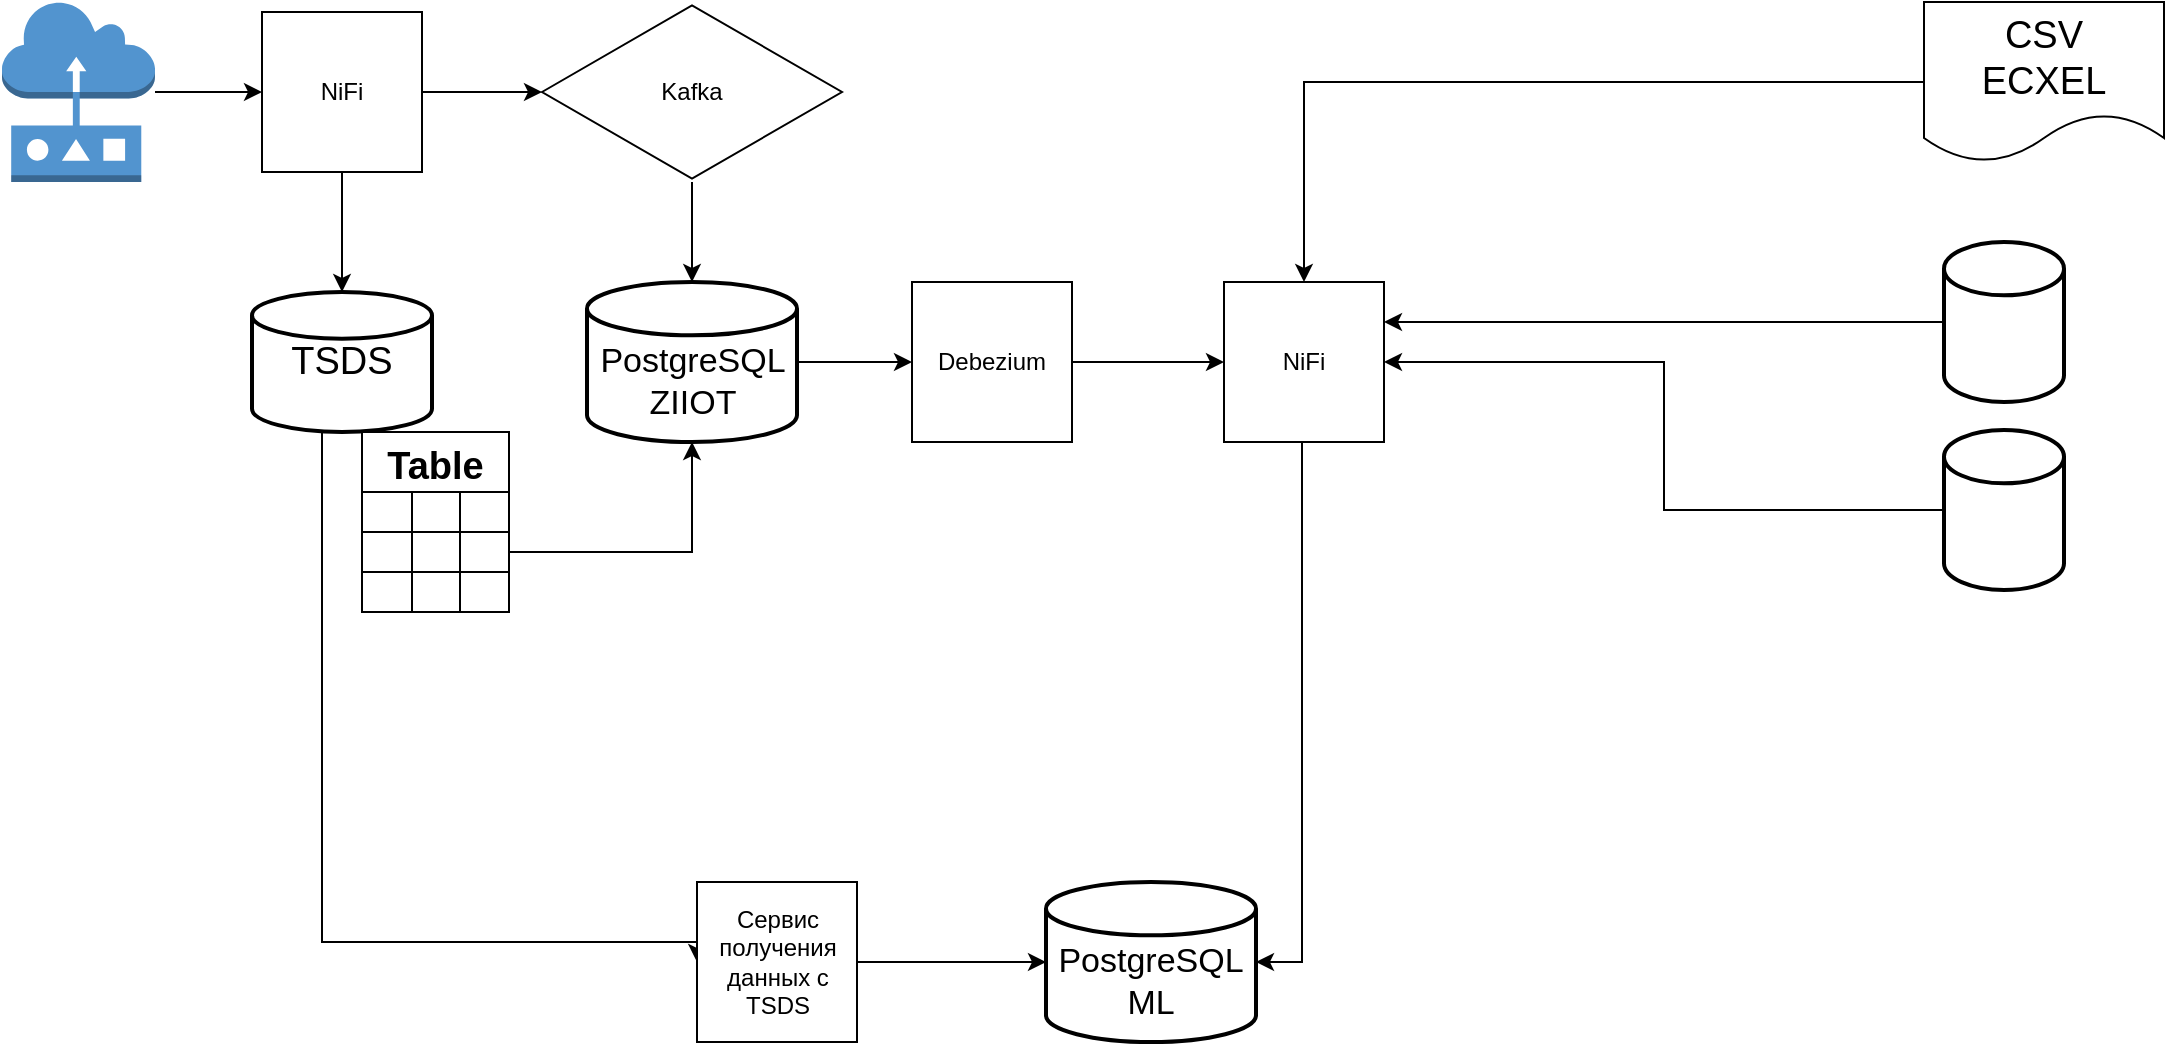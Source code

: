 <mxfile version="15.4.3" type="github">
  <diagram id="XlBaXxhaX6xUg6gyn7Lo" name="Page-1">
    <mxGraphModel dx="1422" dy="762" grid="1" gridSize="10" guides="1" tooltips="1" connect="1" arrows="1" fold="1" page="1" pageScale="1" pageWidth="1169" pageHeight="827" math="0" shadow="0">
      <root>
        <mxCell id="0" />
        <mxCell id="1" parent="0" />
        <mxCell id="Dnweh7n7x4PMdtWyUhxP-36" style="edgeStyle=orthogonalEdgeStyle;rounded=0;orthogonalLoop=1;jettySize=auto;html=1;fontSize=19;entryX=0;entryY=0.5;entryDx=0;entryDy=0;" edge="1" parent="1" source="Dnweh7n7x4PMdtWyUhxP-1" target="Dnweh7n7x4PMdtWyUhxP-34">
          <mxGeometry relative="1" as="geometry">
            <mxPoint x="370" y="520" as="targetPoint" />
            <Array as="points">
              <mxPoint x="180" y="630" />
              <mxPoint x="368" y="630" />
            </Array>
          </mxGeometry>
        </mxCell>
        <mxCell id="Dnweh7n7x4PMdtWyUhxP-1" value="TSDS" style="strokeWidth=2;html=1;shape=mxgraph.flowchart.database;whiteSpace=wrap;fontSize=19;" vertex="1" parent="1">
          <mxGeometry x="145" y="305" width="90" height="70" as="geometry" />
        </mxCell>
        <mxCell id="Dnweh7n7x4PMdtWyUhxP-9" style="edgeStyle=orthogonalEdgeStyle;rounded=0;orthogonalLoop=1;jettySize=auto;html=1;" edge="1" parent="1" source="Dnweh7n7x4PMdtWyUhxP-2" target="Dnweh7n7x4PMdtWyUhxP-3">
          <mxGeometry relative="1" as="geometry" />
        </mxCell>
        <mxCell id="Dnweh7n7x4PMdtWyUhxP-17" value="" style="edgeStyle=orthogonalEdgeStyle;rounded=0;orthogonalLoop=1;jettySize=auto;html=1;fontSize=19;" edge="1" parent="1" source="Dnweh7n7x4PMdtWyUhxP-2" target="Dnweh7n7x4PMdtWyUhxP-1">
          <mxGeometry relative="1" as="geometry" />
        </mxCell>
        <mxCell id="Dnweh7n7x4PMdtWyUhxP-2" value="NiFi" style="whiteSpace=wrap;html=1;aspect=fixed;" vertex="1" parent="1">
          <mxGeometry x="150" y="165" width="80" height="80" as="geometry" />
        </mxCell>
        <mxCell id="Dnweh7n7x4PMdtWyUhxP-11" value="" style="edgeStyle=orthogonalEdgeStyle;rounded=0;orthogonalLoop=1;jettySize=auto;html=1;" edge="1" parent="1" source="Dnweh7n7x4PMdtWyUhxP-3" target="Dnweh7n7x4PMdtWyUhxP-13">
          <mxGeometry relative="1" as="geometry" />
        </mxCell>
        <mxCell id="Dnweh7n7x4PMdtWyUhxP-3" value="Kafka" style="html=1;whiteSpace=wrap;aspect=fixed;shape=isoRectangle;" vertex="1" parent="1">
          <mxGeometry x="290" y="160" width="150" height="90" as="geometry" />
        </mxCell>
        <mxCell id="Dnweh7n7x4PMdtWyUhxP-8" style="edgeStyle=orthogonalEdgeStyle;rounded=0;orthogonalLoop=1;jettySize=auto;html=1;" edge="1" parent="1" source="Dnweh7n7x4PMdtWyUhxP-7" target="Dnweh7n7x4PMdtWyUhxP-2">
          <mxGeometry relative="1" as="geometry" />
        </mxCell>
        <mxCell id="Dnweh7n7x4PMdtWyUhxP-7" value="" style="outlineConnect=0;dashed=0;verticalLabelPosition=bottom;verticalAlign=top;align=center;html=1;shape=mxgraph.aws3.sensor;fillColor=#5294CF;gradientColor=none;" vertex="1" parent="1">
          <mxGeometry x="20" y="160" width="76.5" height="90" as="geometry" />
        </mxCell>
        <mxCell id="Dnweh7n7x4PMdtWyUhxP-39" style="edgeStyle=orthogonalEdgeStyle;rounded=0;orthogonalLoop=1;jettySize=auto;html=1;fontSize=19;" edge="1" parent="1" source="Dnweh7n7x4PMdtWyUhxP-10" target="Dnweh7n7x4PMdtWyUhxP-33">
          <mxGeometry relative="1" as="geometry" />
        </mxCell>
        <mxCell id="Dnweh7n7x4PMdtWyUhxP-10" value="Debezium" style="whiteSpace=wrap;html=1;aspect=fixed;" vertex="1" parent="1">
          <mxGeometry x="475" y="300" width="80" height="80" as="geometry" />
        </mxCell>
        <mxCell id="Dnweh7n7x4PMdtWyUhxP-18" value="" style="edgeStyle=orthogonalEdgeStyle;rounded=0;orthogonalLoop=1;jettySize=auto;html=1;fontSize=19;" edge="1" parent="1" source="Dnweh7n7x4PMdtWyUhxP-13" target="Dnweh7n7x4PMdtWyUhxP-10">
          <mxGeometry relative="1" as="geometry" />
        </mxCell>
        <mxCell id="Dnweh7n7x4PMdtWyUhxP-13" value="&lt;br&gt;PostgreSQL ZIIOT" style="strokeWidth=2;html=1;shape=mxgraph.flowchart.database;whiteSpace=wrap;fontSize=17;" vertex="1" parent="1">
          <mxGeometry x="312.5" y="300" width="105" height="80" as="geometry" />
        </mxCell>
        <mxCell id="Dnweh7n7x4PMdtWyUhxP-45" style="edgeStyle=orthogonalEdgeStyle;rounded=0;orthogonalLoop=1;jettySize=auto;html=1;entryX=1;entryY=0.25;entryDx=0;entryDy=0;fontSize=19;" edge="1" parent="1" source="Dnweh7n7x4PMdtWyUhxP-16" target="Dnweh7n7x4PMdtWyUhxP-33">
          <mxGeometry relative="1" as="geometry" />
        </mxCell>
        <mxCell id="Dnweh7n7x4PMdtWyUhxP-16" value="" style="strokeWidth=2;html=1;shape=mxgraph.flowchart.database;whiteSpace=wrap;" vertex="1" parent="1">
          <mxGeometry x="991" y="280" width="60" height="80" as="geometry" />
        </mxCell>
        <mxCell id="Dnweh7n7x4PMdtWyUhxP-19" value="&lt;br&gt;PostgreSQL ML" style="strokeWidth=2;html=1;shape=mxgraph.flowchart.database;whiteSpace=wrap;fontSize=17;" vertex="1" parent="1">
          <mxGeometry x="542" y="600" width="105" height="80" as="geometry" />
        </mxCell>
        <mxCell id="Dnweh7n7x4PMdtWyUhxP-20" value="Table" style="shape=table;startSize=30;container=1;collapsible=0;childLayout=tableLayout;fontStyle=1;align=center;pointerEvents=1;fontSize=19;" vertex="1" parent="1">
          <mxGeometry x="200" y="375" width="73.5" height="90" as="geometry" />
        </mxCell>
        <mxCell id="Dnweh7n7x4PMdtWyUhxP-21" value="" style="shape=partialRectangle;html=1;whiteSpace=wrap;collapsible=0;dropTarget=0;pointerEvents=0;fillColor=none;top=0;left=0;bottom=0;right=0;points=[[0,0.5],[1,0.5]];portConstraint=eastwest;fontSize=19;" vertex="1" parent="Dnweh7n7x4PMdtWyUhxP-20">
          <mxGeometry y="30" width="73.5" height="20" as="geometry" />
        </mxCell>
        <mxCell id="Dnweh7n7x4PMdtWyUhxP-22" value="" style="shape=partialRectangle;html=1;whiteSpace=wrap;connectable=0;fillColor=none;top=0;left=0;bottom=0;right=0;overflow=hidden;pointerEvents=1;fontSize=19;" vertex="1" parent="Dnweh7n7x4PMdtWyUhxP-21">
          <mxGeometry width="25" height="20" as="geometry">
            <mxRectangle width="25" height="20" as="alternateBounds" />
          </mxGeometry>
        </mxCell>
        <mxCell id="Dnweh7n7x4PMdtWyUhxP-23" value="" style="shape=partialRectangle;html=1;whiteSpace=wrap;connectable=0;fillColor=none;top=0;left=0;bottom=0;right=0;overflow=hidden;pointerEvents=1;fontSize=19;" vertex="1" parent="Dnweh7n7x4PMdtWyUhxP-21">
          <mxGeometry x="25" width="24" height="20" as="geometry">
            <mxRectangle width="24" height="20" as="alternateBounds" />
          </mxGeometry>
        </mxCell>
        <mxCell id="Dnweh7n7x4PMdtWyUhxP-24" value="" style="shape=partialRectangle;html=1;whiteSpace=wrap;connectable=0;fillColor=none;top=0;left=0;bottom=0;right=0;overflow=hidden;pointerEvents=1;fontSize=19;" vertex="1" parent="Dnweh7n7x4PMdtWyUhxP-21">
          <mxGeometry x="49" width="25" height="20" as="geometry">
            <mxRectangle width="25" height="20" as="alternateBounds" />
          </mxGeometry>
        </mxCell>
        <mxCell id="Dnweh7n7x4PMdtWyUhxP-25" value="" style="shape=partialRectangle;html=1;whiteSpace=wrap;collapsible=0;dropTarget=0;pointerEvents=0;fillColor=none;top=0;left=0;bottom=0;right=0;points=[[0,0.5],[1,0.5]];portConstraint=eastwest;fontSize=19;" vertex="1" parent="Dnweh7n7x4PMdtWyUhxP-20">
          <mxGeometry y="50" width="73.5" height="20" as="geometry" />
        </mxCell>
        <mxCell id="Dnweh7n7x4PMdtWyUhxP-26" value="" style="shape=partialRectangle;html=1;whiteSpace=wrap;connectable=0;fillColor=none;top=0;left=0;bottom=0;right=0;overflow=hidden;pointerEvents=1;fontSize=19;" vertex="1" parent="Dnweh7n7x4PMdtWyUhxP-25">
          <mxGeometry width="25" height="20" as="geometry">
            <mxRectangle width="25" height="20" as="alternateBounds" />
          </mxGeometry>
        </mxCell>
        <mxCell id="Dnweh7n7x4PMdtWyUhxP-27" value="" style="shape=partialRectangle;html=1;whiteSpace=wrap;connectable=0;fillColor=none;top=0;left=0;bottom=0;right=0;overflow=hidden;pointerEvents=1;fontSize=19;" vertex="1" parent="Dnweh7n7x4PMdtWyUhxP-25">
          <mxGeometry x="25" width="24" height="20" as="geometry">
            <mxRectangle width="24" height="20" as="alternateBounds" />
          </mxGeometry>
        </mxCell>
        <mxCell id="Dnweh7n7x4PMdtWyUhxP-28" value="" style="shape=partialRectangle;html=1;whiteSpace=wrap;connectable=0;fillColor=none;top=0;left=0;bottom=0;right=0;overflow=hidden;pointerEvents=1;fontSize=19;" vertex="1" parent="Dnweh7n7x4PMdtWyUhxP-25">
          <mxGeometry x="49" width="25" height="20" as="geometry">
            <mxRectangle width="25" height="20" as="alternateBounds" />
          </mxGeometry>
        </mxCell>
        <mxCell id="Dnweh7n7x4PMdtWyUhxP-29" value="" style="shape=partialRectangle;html=1;whiteSpace=wrap;collapsible=0;dropTarget=0;pointerEvents=0;fillColor=none;top=0;left=0;bottom=0;right=0;points=[[0,0.5],[1,0.5]];portConstraint=eastwest;fontSize=19;" vertex="1" parent="Dnweh7n7x4PMdtWyUhxP-20">
          <mxGeometry y="70" width="73.5" height="20" as="geometry" />
        </mxCell>
        <mxCell id="Dnweh7n7x4PMdtWyUhxP-30" value="" style="shape=partialRectangle;html=1;whiteSpace=wrap;connectable=0;fillColor=none;top=0;left=0;bottom=0;right=0;overflow=hidden;pointerEvents=1;fontSize=19;" vertex="1" parent="Dnweh7n7x4PMdtWyUhxP-29">
          <mxGeometry width="25" height="20" as="geometry">
            <mxRectangle width="25" height="20" as="alternateBounds" />
          </mxGeometry>
        </mxCell>
        <mxCell id="Dnweh7n7x4PMdtWyUhxP-31" value="" style="shape=partialRectangle;html=1;whiteSpace=wrap;connectable=0;fillColor=none;top=0;left=0;bottom=0;right=0;overflow=hidden;pointerEvents=1;fontSize=19;" vertex="1" parent="Dnweh7n7x4PMdtWyUhxP-29">
          <mxGeometry x="25" width="24" height="20" as="geometry">
            <mxRectangle width="24" height="20" as="alternateBounds" />
          </mxGeometry>
        </mxCell>
        <mxCell id="Dnweh7n7x4PMdtWyUhxP-32" value="" style="shape=partialRectangle;html=1;whiteSpace=wrap;connectable=0;fillColor=none;top=0;left=0;bottom=0;right=0;overflow=hidden;pointerEvents=1;fontSize=19;" vertex="1" parent="Dnweh7n7x4PMdtWyUhxP-29">
          <mxGeometry x="49" width="25" height="20" as="geometry">
            <mxRectangle width="25" height="20" as="alternateBounds" />
          </mxGeometry>
        </mxCell>
        <mxCell id="Dnweh7n7x4PMdtWyUhxP-47" style="edgeStyle=orthogonalEdgeStyle;rounded=0;orthogonalLoop=1;jettySize=auto;html=1;entryX=1;entryY=0.5;entryDx=0;entryDy=0;entryPerimeter=0;fontSize=19;" edge="1" parent="1" source="Dnweh7n7x4PMdtWyUhxP-33" target="Dnweh7n7x4PMdtWyUhxP-19">
          <mxGeometry relative="1" as="geometry">
            <Array as="points">
              <mxPoint x="670" y="640" />
            </Array>
          </mxGeometry>
        </mxCell>
        <mxCell id="Dnweh7n7x4PMdtWyUhxP-33" value="NiFi" style="whiteSpace=wrap;html=1;aspect=fixed;" vertex="1" parent="1">
          <mxGeometry x="631" y="300" width="80" height="80" as="geometry" />
        </mxCell>
        <mxCell id="Dnweh7n7x4PMdtWyUhxP-35" style="edgeStyle=orthogonalEdgeStyle;rounded=0;orthogonalLoop=1;jettySize=auto;html=1;fontSize=19;" edge="1" parent="1" source="Dnweh7n7x4PMdtWyUhxP-34" target="Dnweh7n7x4PMdtWyUhxP-19">
          <mxGeometry relative="1" as="geometry" />
        </mxCell>
        <mxCell id="Dnweh7n7x4PMdtWyUhxP-34" value="Сервис получения данных с TSDS" style="whiteSpace=wrap;html=1;aspect=fixed;" vertex="1" parent="1">
          <mxGeometry x="367.5" y="600" width="80" height="80" as="geometry" />
        </mxCell>
        <mxCell id="Dnweh7n7x4PMdtWyUhxP-37" style="edgeStyle=orthogonalEdgeStyle;rounded=0;orthogonalLoop=1;jettySize=auto;html=1;fontSize=19;" edge="1" parent="1" source="Dnweh7n7x4PMdtWyUhxP-25" target="Dnweh7n7x4PMdtWyUhxP-13">
          <mxGeometry relative="1" as="geometry" />
        </mxCell>
        <mxCell id="Dnweh7n7x4PMdtWyUhxP-46" style="edgeStyle=orthogonalEdgeStyle;rounded=0;orthogonalLoop=1;jettySize=auto;html=1;fontSize=19;" edge="1" parent="1" source="Dnweh7n7x4PMdtWyUhxP-40" target="Dnweh7n7x4PMdtWyUhxP-33">
          <mxGeometry relative="1" as="geometry" />
        </mxCell>
        <mxCell id="Dnweh7n7x4PMdtWyUhxP-40" value="" style="strokeWidth=2;html=1;shape=mxgraph.flowchart.database;whiteSpace=wrap;" vertex="1" parent="1">
          <mxGeometry x="991" y="374" width="60" height="80" as="geometry" />
        </mxCell>
        <mxCell id="Dnweh7n7x4PMdtWyUhxP-44" style="edgeStyle=orthogonalEdgeStyle;rounded=0;orthogonalLoop=1;jettySize=auto;html=1;fontSize=19;" edge="1" parent="1" source="Dnweh7n7x4PMdtWyUhxP-43" target="Dnweh7n7x4PMdtWyUhxP-33">
          <mxGeometry relative="1" as="geometry" />
        </mxCell>
        <mxCell id="Dnweh7n7x4PMdtWyUhxP-43" value="CSV&lt;br&gt;ECXEL" style="shape=document;whiteSpace=wrap;html=1;boundedLbl=1;fontSize=19;" vertex="1" parent="1">
          <mxGeometry x="981" y="160" width="120" height="80" as="geometry" />
        </mxCell>
      </root>
    </mxGraphModel>
  </diagram>
</mxfile>
